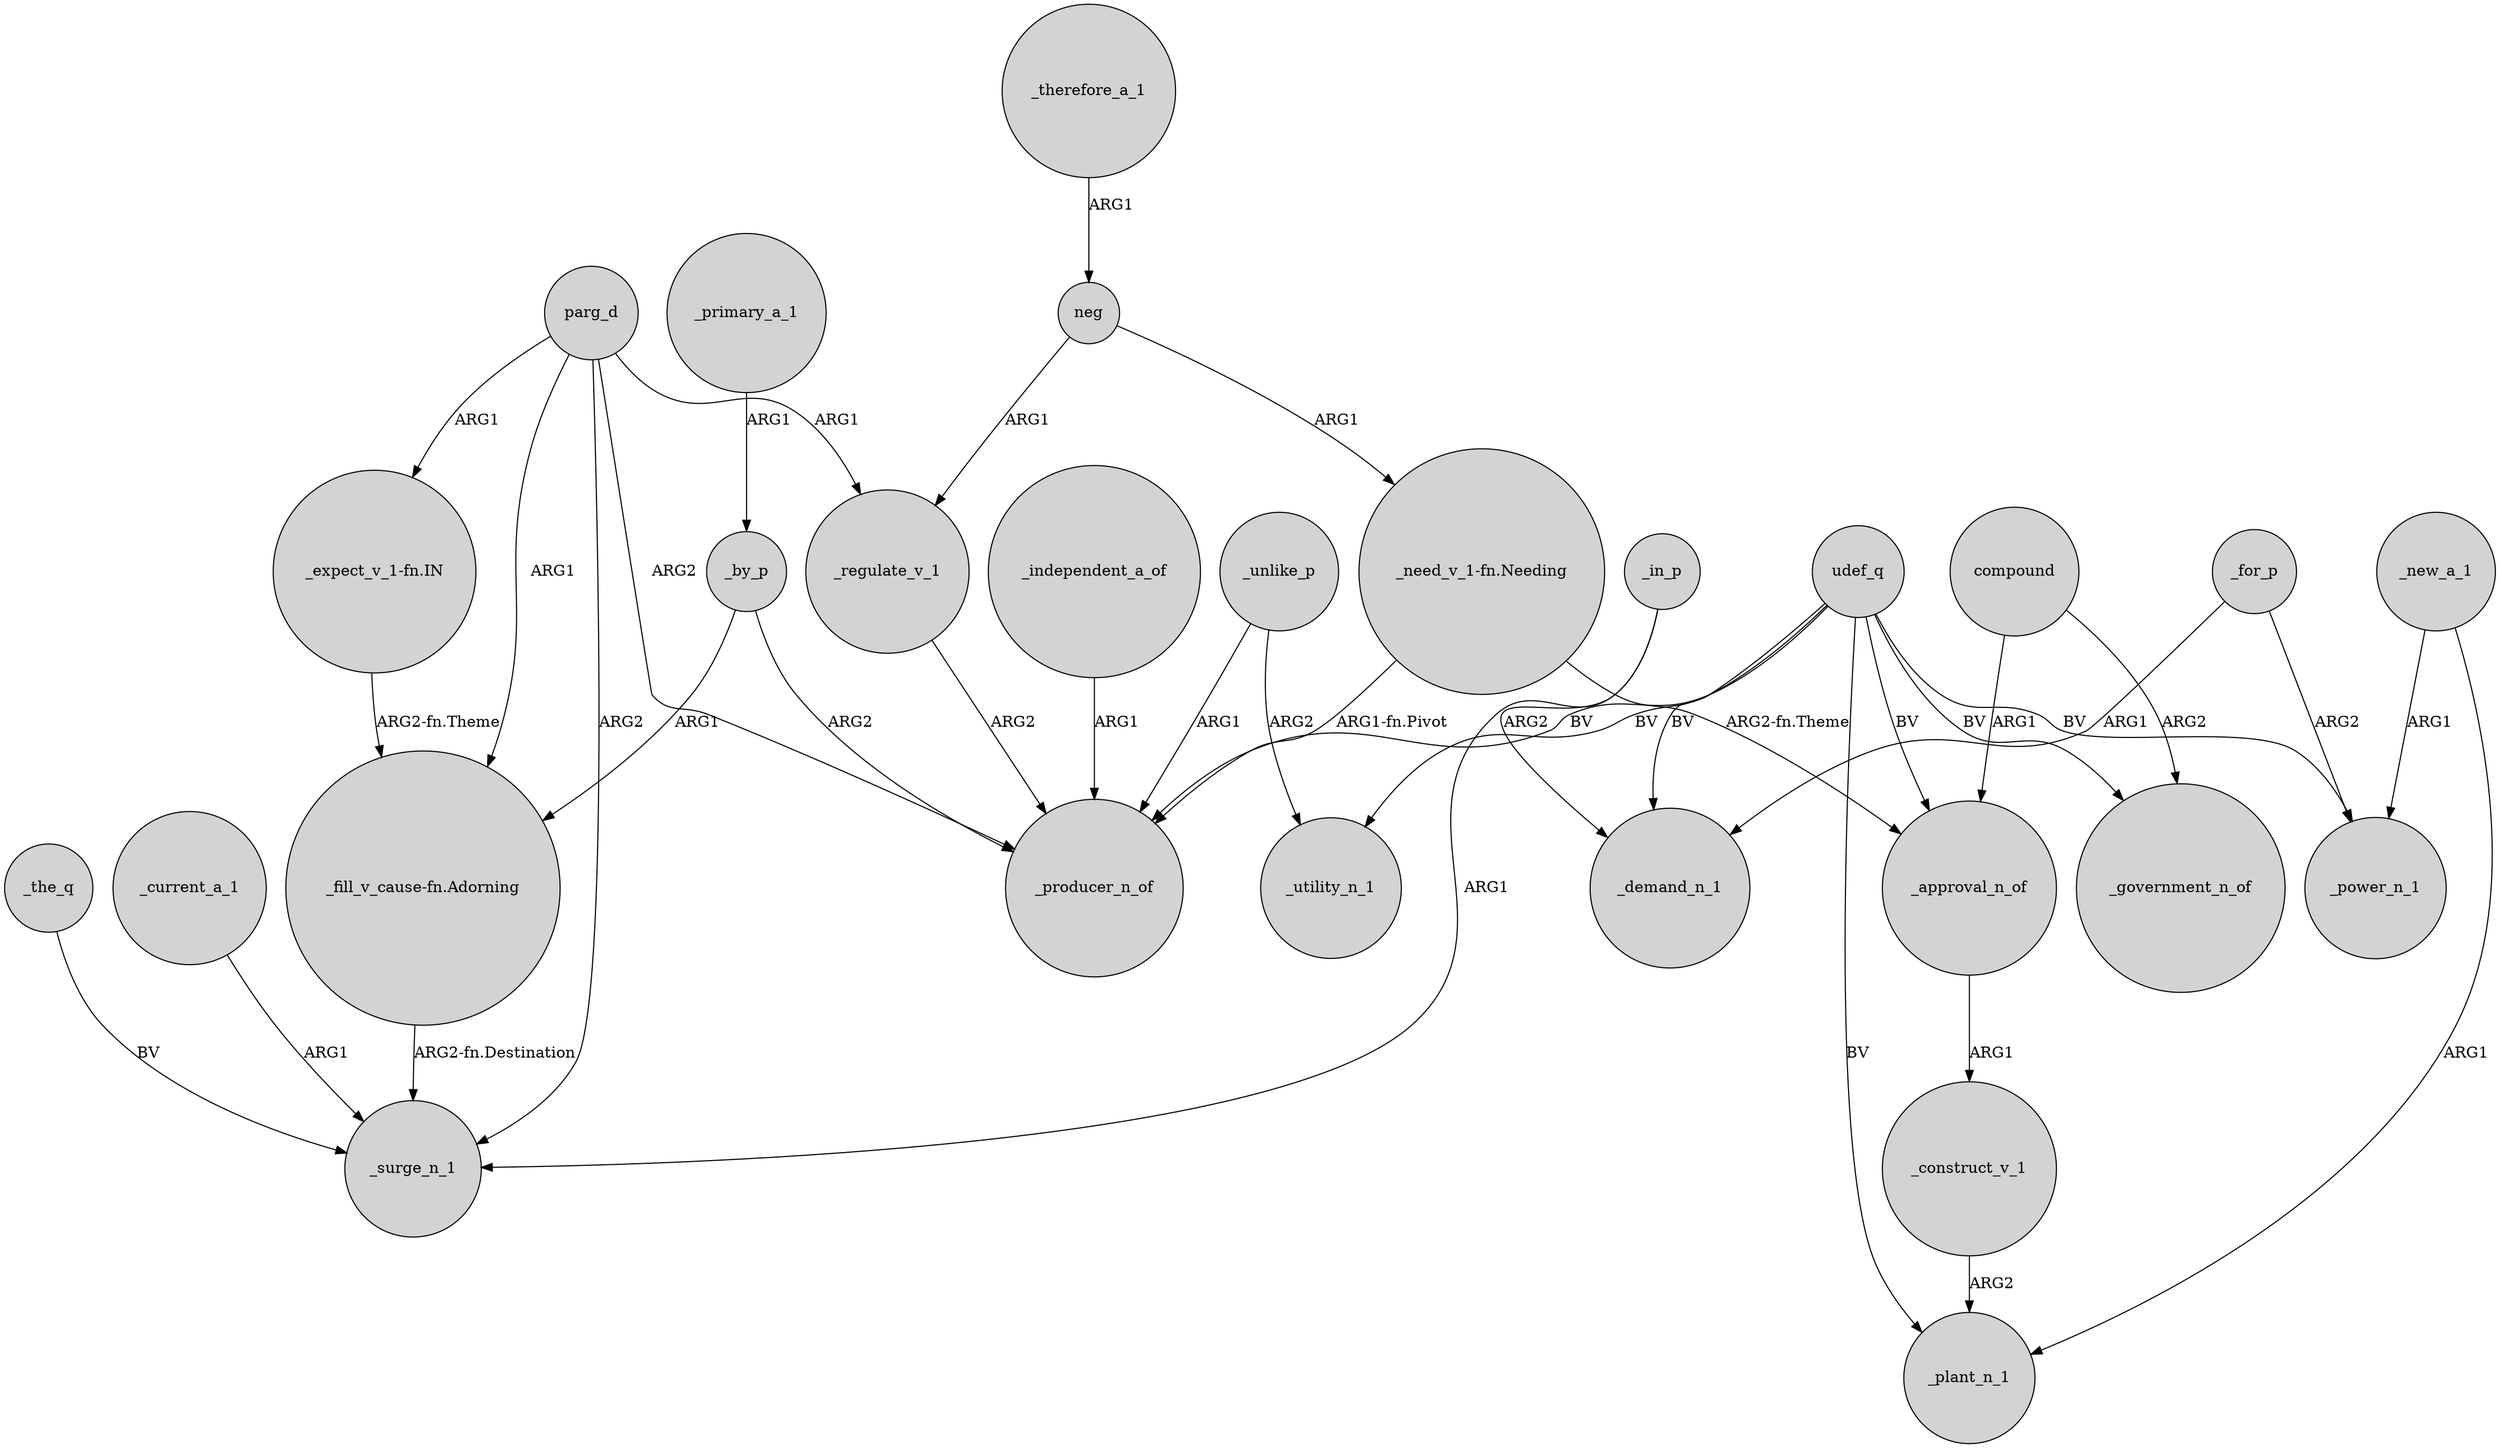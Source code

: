 digraph {
	node [shape=circle style=filled]
	_by_p -> "_fill_v_cause-fn.Adorning" [label=ARG1]
	_new_a_1 -> _power_n_1 [label=ARG1]
	neg -> "_need_v_1-fn.Needing" [label=ARG1]
	"_need_v_1-fn.Needing" -> _producer_n_of [label="ARG1-fn.Pivot"]
	compound -> _government_n_of [label=ARG2]
	udef_q -> _government_n_of [label=BV]
	parg_d -> _regulate_v_1 [label=ARG1]
	parg_d -> _producer_n_of [label=ARG2]
	neg -> _regulate_v_1 [label=ARG1]
	udef_q -> _utility_n_1 [label=BV]
	_in_p -> _surge_n_1 [label=ARG1]
	_by_p -> _producer_n_of [label=ARG2]
	_new_a_1 -> _plant_n_1 [label=ARG1]
	parg_d -> "_fill_v_cause-fn.Adorning" [label=ARG1]
	_unlike_p -> _utility_n_1 [label=ARG2]
	parg_d -> _surge_n_1 [label=ARG2]
	"_fill_v_cause-fn.Adorning" -> _surge_n_1 [label="ARG2-fn.Destination"]
	_for_p -> _power_n_1 [label=ARG2]
	"_need_v_1-fn.Needing" -> _approval_n_of [label="ARG2-fn.Theme"]
	compound -> _approval_n_of [label=ARG1]
	"_expect_v_1-fn.IN" -> "_fill_v_cause-fn.Adorning" [label="ARG2-fn.Theme"]
	udef_q -> _demand_n_1 [label=BV]
	_for_p -> _demand_n_1 [label=ARG1]
	_the_q -> _surge_n_1 [label=BV]
	parg_d -> "_expect_v_1-fn.IN" [label=ARG1]
	udef_q -> _plant_n_1 [label=BV]
	_current_a_1 -> _surge_n_1 [label=ARG1]
	_therefore_a_1 -> neg [label=ARG1]
	_regulate_v_1 -> _producer_n_of [label=ARG2]
	_independent_a_of -> _producer_n_of [label=ARG1]
	_primary_a_1 -> _by_p [label=ARG1]
	_approval_n_of -> _construct_v_1 [label=ARG1]
	udef_q -> _approval_n_of [label=BV]
	udef_q -> _power_n_1 [label=BV]
	_in_p -> _demand_n_1 [label=ARG2]
	_unlike_p -> _producer_n_of [label=ARG1]
	udef_q -> _producer_n_of [label=BV]
	_construct_v_1 -> _plant_n_1 [label=ARG2]
}
